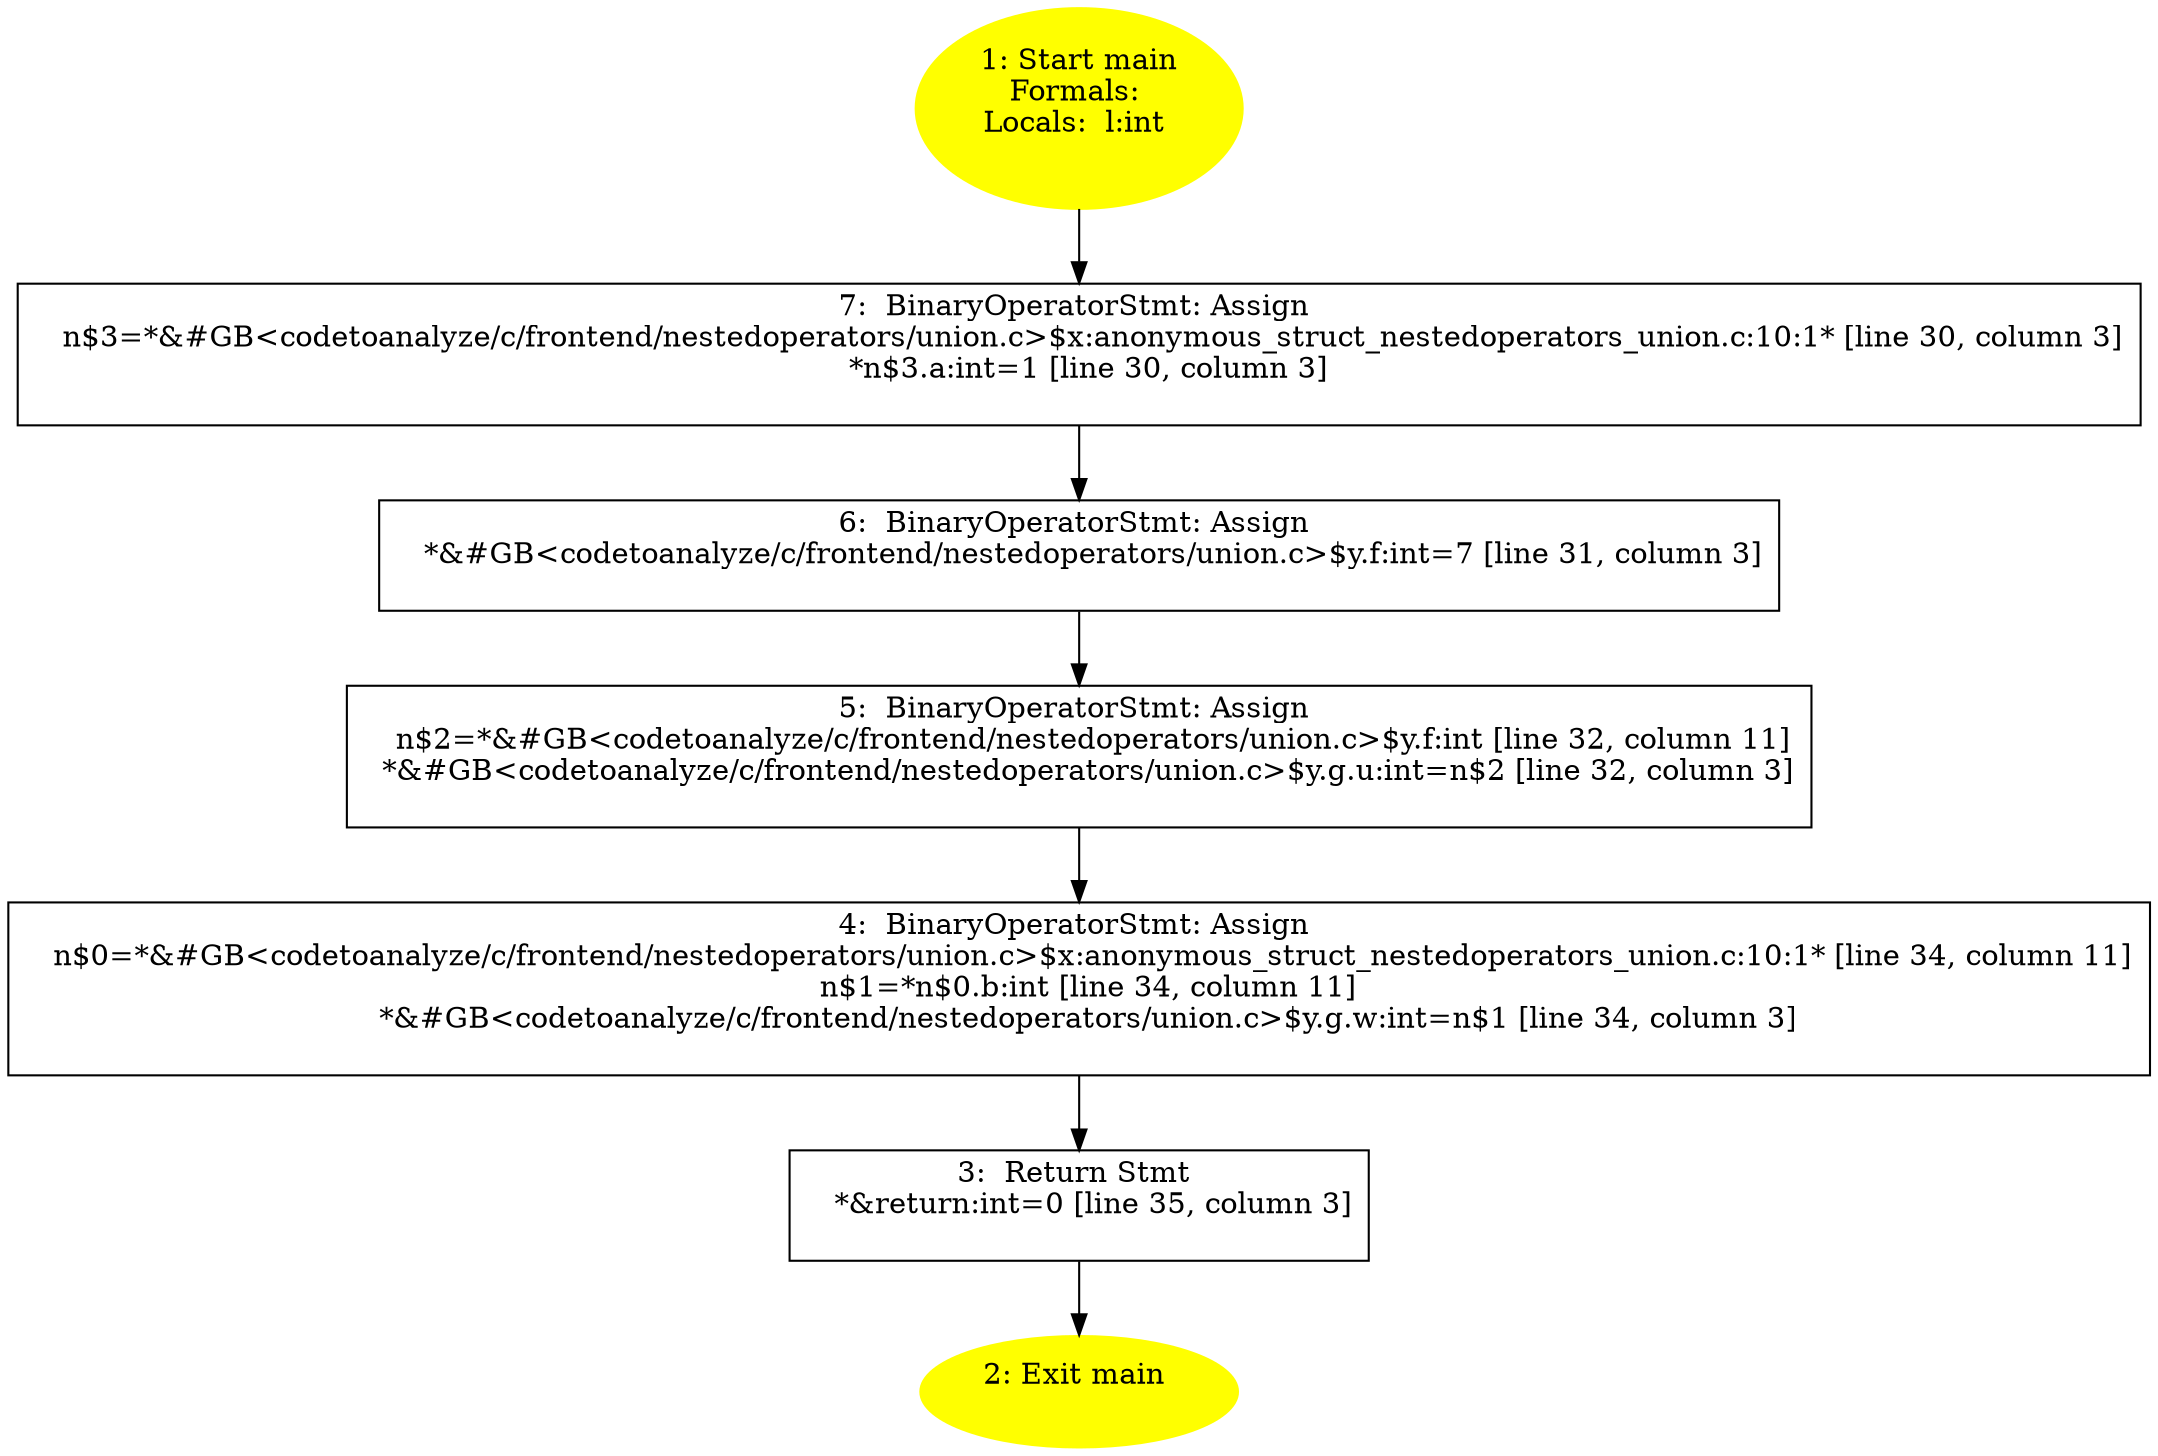/* @generated */
digraph cfg {
"main.fad58de7366495db_1" [label="1: Start main\nFormals: \nLocals:  l:int \n  " color=yellow style=filled]
	

	 "main.fad58de7366495db_1" -> "main.fad58de7366495db_7" ;
"main.fad58de7366495db_2" [label="2: Exit main \n  " color=yellow style=filled]
	

"main.fad58de7366495db_3" [label="3:  Return Stmt \n   *&return:int=0 [line 35, column 3]\n " shape="box"]
	

	 "main.fad58de7366495db_3" -> "main.fad58de7366495db_2" ;
"main.fad58de7366495db_4" [label="4:  BinaryOperatorStmt: Assign \n   n$0=*&#GB<codetoanalyze/c/frontend/nestedoperators/union.c>$x:anonymous_struct_nestedoperators_union.c:10:1* [line 34, column 11]\n  n$1=*n$0.b:int [line 34, column 11]\n  *&#GB<codetoanalyze/c/frontend/nestedoperators/union.c>$y.g.w:int=n$1 [line 34, column 3]\n " shape="box"]
	

	 "main.fad58de7366495db_4" -> "main.fad58de7366495db_3" ;
"main.fad58de7366495db_5" [label="5:  BinaryOperatorStmt: Assign \n   n$2=*&#GB<codetoanalyze/c/frontend/nestedoperators/union.c>$y.f:int [line 32, column 11]\n  *&#GB<codetoanalyze/c/frontend/nestedoperators/union.c>$y.g.u:int=n$2 [line 32, column 3]\n " shape="box"]
	

	 "main.fad58de7366495db_5" -> "main.fad58de7366495db_4" ;
"main.fad58de7366495db_6" [label="6:  BinaryOperatorStmt: Assign \n   *&#GB<codetoanalyze/c/frontend/nestedoperators/union.c>$y.f:int=7 [line 31, column 3]\n " shape="box"]
	

	 "main.fad58de7366495db_6" -> "main.fad58de7366495db_5" ;
"main.fad58de7366495db_7" [label="7:  BinaryOperatorStmt: Assign \n   n$3=*&#GB<codetoanalyze/c/frontend/nestedoperators/union.c>$x:anonymous_struct_nestedoperators_union.c:10:1* [line 30, column 3]\n  *n$3.a:int=1 [line 30, column 3]\n " shape="box"]
	

	 "main.fad58de7366495db_7" -> "main.fad58de7366495db_6" ;
}

